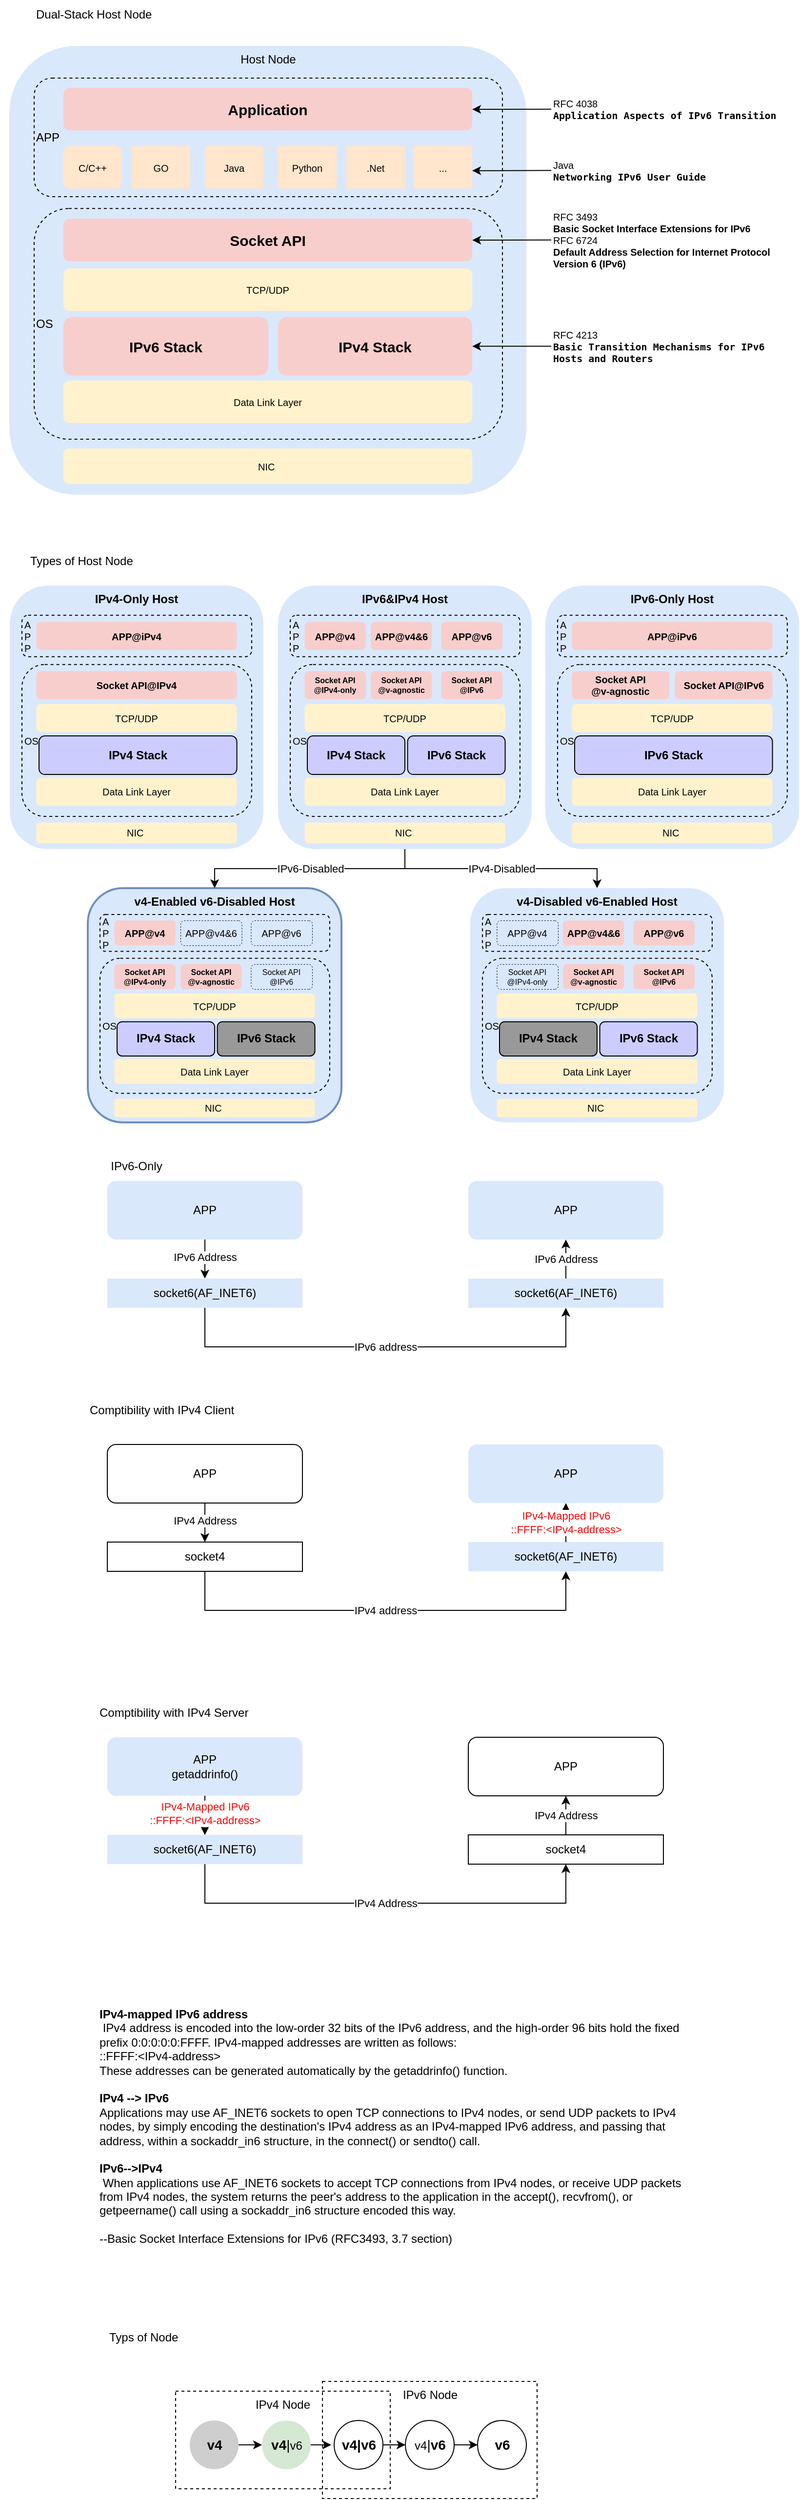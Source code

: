 <mxfile version="24.4.4" type="github">
  <diagram name="Page-1" id="rZ_P2kpU1c0gx4y7kV9n">
    <mxGraphModel dx="954" dy="1806" grid="1" gridSize="10" guides="1" tooltips="1" connect="1" arrows="1" fold="1" page="1" pageScale="1" pageWidth="850" pageHeight="600" math="0" shadow="0">
      <root>
        <mxCell id="0" />
        <mxCell id="1" parent="0" />
        <mxCell id="dlzhtvPm7hdMqISR2JqV-16" value="IPv4 Node" style="rounded=0;whiteSpace=wrap;html=1;fillColor=none;align=center;verticalAlign=top;dashed=1;" vertex="1" parent="1">
          <mxGeometry x="190" y="1290" width="220" height="100" as="geometry" />
        </mxCell>
        <mxCell id="dlzhtvPm7hdMqISR2JqV-17" value="IPv6 Node" style="rounded=0;whiteSpace=wrap;html=1;fillColor=none;align=center;verticalAlign=top;dashed=1;" vertex="1" parent="1">
          <mxGeometry x="340.52" y="1280" width="220" height="120" as="geometry" />
        </mxCell>
        <mxCell id="icOcJ5imzF8ybxUpSHXg-141" value="Host Node" style="whiteSpace=wrap;html=1;rounded=0;verticalAlign=top;align=center;strokeColor=none;" parent="1" vertex="1">
          <mxGeometry x="10" y="-1120" width="800" height="480" as="geometry" />
        </mxCell>
        <mxCell id="icOcJ5imzF8ybxUpSHXg-1" value="APP" style="rounded=1;whiteSpace=wrap;html=1;" parent="1" vertex="1">
          <mxGeometry x="120" y="320" width="200" height="60" as="geometry" />
        </mxCell>
        <mxCell id="icOcJ5imzF8ybxUpSHXg-6" value="APP" style="rounded=1;whiteSpace=wrap;html=1;strokeColor=none;fillColor=#dae8fc;" parent="1" vertex="1">
          <mxGeometry x="490" y="320" width="200" height="60" as="geometry" />
        </mxCell>
        <mxCell id="icOcJ5imzF8ybxUpSHXg-8" value="socket6(AF_INET6)" style="rounded=0;whiteSpace=wrap;html=1;strokeColor=none;fillColor=#dae8fc;" parent="1" vertex="1">
          <mxGeometry x="490" y="420" width="200" height="30" as="geometry" />
        </mxCell>
        <mxCell id="icOcJ5imzF8ybxUpSHXg-10" value="IPv4 address" style="endArrow=classic;html=1;rounded=0;exitX=0.5;exitY=1;exitDx=0;exitDy=0;edgeStyle=orthogonalEdgeStyle;entryX=0.5;entryY=1;entryDx=0;entryDy=0;" parent="1" target="icOcJ5imzF8ybxUpSHXg-8" edge="1">
          <mxGeometry width="50" height="50" relative="1" as="geometry">
            <mxPoint x="220" y="450" as="sourcePoint" />
            <mxPoint x="650" y="450" as="targetPoint" />
            <Array as="points">
              <mxPoint x="220" y="490" />
              <mxPoint x="590" y="490" />
            </Array>
          </mxGeometry>
        </mxCell>
        <mxCell id="icOcJ5imzF8ybxUpSHXg-12" value="" style="endArrow=classic;html=1;rounded=0;exitX=0.5;exitY=1;exitDx=0;exitDy=0;" parent="1" source="icOcJ5imzF8ybxUpSHXg-1" edge="1">
          <mxGeometry width="50" height="50" relative="1" as="geometry">
            <mxPoint x="390" y="440" as="sourcePoint" />
            <mxPoint x="220" y="420" as="targetPoint" />
          </mxGeometry>
        </mxCell>
        <mxCell id="icOcJ5imzF8ybxUpSHXg-13" value="IPv4 Address" style="edgeLabel;html=1;align=center;verticalAlign=middle;resizable=0;points=[];" parent="icOcJ5imzF8ybxUpSHXg-12" vertex="1" connectable="0">
          <mxGeometry x="-0.098" relative="1" as="geometry">
            <mxPoint as="offset" />
          </mxGeometry>
        </mxCell>
        <mxCell id="icOcJ5imzF8ybxUpSHXg-14" value="&lt;font data-sider-select-id=&quot;ed5d6f88-564b-4f81-8631-00c8b1efb85c&quot; color=&quot;#ff0000&quot;&gt;IPv4-Mapped IPv6&lt;/font&gt;&lt;div&gt;&lt;font data-sider-select-id=&quot;ed5d6f88-564b-4f81-8631-00c8b1efb85c&quot; color=&quot;#ff0000&quot;&gt;::FFFF:&amp;lt;IPv4-address&amp;gt;&lt;br&gt;&lt;/font&gt;&lt;/div&gt;" style="endArrow=classic;html=1;rounded=0;entryX=0.5;entryY=1;entryDx=0;entryDy=0;exitX=0.5;exitY=0;exitDx=0;exitDy=0;" parent="1" source="icOcJ5imzF8ybxUpSHXg-8" target="icOcJ5imzF8ybxUpSHXg-6" edge="1">
          <mxGeometry width="50" height="50" relative="1" as="geometry">
            <mxPoint x="350" y="520" as="sourcePoint" />
            <mxPoint x="400" y="470" as="targetPoint" />
          </mxGeometry>
        </mxCell>
        <mxCell id="icOcJ5imzF8ybxUpSHXg-57" value="socket4" style="rounded=0;whiteSpace=wrap;html=1;" parent="1" vertex="1">
          <mxGeometry x="120" y="420" width="200" height="30" as="geometry" />
        </mxCell>
        <mxCell id="icOcJ5imzF8ybxUpSHXg-58" value="APP" style="rounded=1;whiteSpace=wrap;html=1;fillColor=#dae8fc;strokeColor=none;" parent="1" vertex="1">
          <mxGeometry x="120" y="50" width="200" height="60" as="geometry" />
        </mxCell>
        <mxCell id="icOcJ5imzF8ybxUpSHXg-59" value="APP" style="rounded=1;whiteSpace=wrap;html=1;fillColor=#dae8fc;strokeColor=none;" parent="1" vertex="1">
          <mxGeometry x="490" y="50" width="200" height="60" as="geometry" />
        </mxCell>
        <mxCell id="icOcJ5imzF8ybxUpSHXg-60" value="socket6(AF_INET6)" style="rounded=0;whiteSpace=wrap;html=1;fillColor=#dae8fc;strokeColor=none;" parent="1" vertex="1">
          <mxGeometry x="490" y="150" width="200" height="30" as="geometry" />
        </mxCell>
        <mxCell id="icOcJ5imzF8ybxUpSHXg-61" value="IPv6 address" style="endArrow=classic;html=1;rounded=0;exitX=0.5;exitY=1;exitDx=0;exitDy=0;edgeStyle=orthogonalEdgeStyle;entryX=0.5;entryY=1;entryDx=0;entryDy=0;" parent="1" target="icOcJ5imzF8ybxUpSHXg-60" edge="1">
          <mxGeometry width="50" height="50" relative="1" as="geometry">
            <mxPoint x="220" y="180" as="sourcePoint" />
            <mxPoint x="650" y="180" as="targetPoint" />
            <Array as="points">
              <mxPoint x="220" y="220" />
              <mxPoint x="590" y="220" />
            </Array>
          </mxGeometry>
        </mxCell>
        <mxCell id="icOcJ5imzF8ybxUpSHXg-62" value="" style="endArrow=classic;html=1;rounded=0;exitX=0.5;exitY=1;exitDx=0;exitDy=0;" parent="1" source="icOcJ5imzF8ybxUpSHXg-58" edge="1">
          <mxGeometry width="50" height="50" relative="1" as="geometry">
            <mxPoint x="390" y="170" as="sourcePoint" />
            <mxPoint x="220" y="150" as="targetPoint" />
          </mxGeometry>
        </mxCell>
        <mxCell id="icOcJ5imzF8ybxUpSHXg-63" value="IPv6 Address" style="edgeLabel;html=1;align=center;verticalAlign=middle;resizable=0;points=[];" parent="icOcJ5imzF8ybxUpSHXg-62" vertex="1" connectable="0">
          <mxGeometry x="-0.098" relative="1" as="geometry">
            <mxPoint as="offset" />
          </mxGeometry>
        </mxCell>
        <mxCell id="icOcJ5imzF8ybxUpSHXg-64" value="IPv6 Address" style="endArrow=classic;html=1;rounded=0;entryX=0.5;entryY=1;entryDx=0;entryDy=0;exitX=0.5;exitY=0;exitDx=0;exitDy=0;" parent="1" source="icOcJ5imzF8ybxUpSHXg-60" target="icOcJ5imzF8ybxUpSHXg-59" edge="1">
          <mxGeometry width="50" height="50" relative="1" as="geometry">
            <mxPoint x="350" y="250" as="sourcePoint" />
            <mxPoint x="400" y="200" as="targetPoint" />
          </mxGeometry>
        </mxCell>
        <mxCell id="icOcJ5imzF8ybxUpSHXg-65" value="socket6(AF_INET6)" style="rounded=0;whiteSpace=wrap;html=1;fillColor=#dae8fc;strokeColor=none;" parent="1" vertex="1">
          <mxGeometry x="120" y="150" width="200" height="30" as="geometry" />
        </mxCell>
        <mxCell id="icOcJ5imzF8ybxUpSHXg-74" value="" style="edgeStyle=orthogonalEdgeStyle;rounded=0;orthogonalLoop=1;jettySize=auto;html=1;" parent="1" source="icOcJ5imzF8ybxUpSHXg-66" target="icOcJ5imzF8ybxUpSHXg-73" edge="1">
          <mxGeometry relative="1" as="geometry" />
        </mxCell>
        <mxCell id="icOcJ5imzF8ybxUpSHXg-66" value="APP&lt;div&gt;getaddrinfo()&lt;/div&gt;" style="rounded=1;whiteSpace=wrap;html=1;strokeColor=none;fillColor=#dae8fc;" parent="1" vertex="1">
          <mxGeometry x="120" y="620" width="200" height="60" as="geometry" />
        </mxCell>
        <mxCell id="icOcJ5imzF8ybxUpSHXg-67" value="APP" style="rounded=1;whiteSpace=wrap;html=1;" parent="1" vertex="1">
          <mxGeometry x="490" y="620" width="200" height="60" as="geometry" />
        </mxCell>
        <mxCell id="icOcJ5imzF8ybxUpSHXg-68" value="socket4" style="rounded=0;whiteSpace=wrap;html=1;" parent="1" vertex="1">
          <mxGeometry x="490" y="720" width="200" height="30" as="geometry" />
        </mxCell>
        <mxCell id="icOcJ5imzF8ybxUpSHXg-69" value="IPv4 Address" style="endArrow=classic;html=1;rounded=0;exitX=0.5;exitY=1;exitDx=0;exitDy=0;edgeStyle=orthogonalEdgeStyle;entryX=0.5;entryY=1;entryDx=0;entryDy=0;" parent="1" target="icOcJ5imzF8ybxUpSHXg-68" edge="1">
          <mxGeometry width="50" height="50" relative="1" as="geometry">
            <mxPoint x="220" y="750" as="sourcePoint" />
            <mxPoint x="650" y="750" as="targetPoint" />
            <Array as="points">
              <mxPoint x="220" y="790" />
              <mxPoint x="590" y="790" />
            </Array>
          </mxGeometry>
        </mxCell>
        <mxCell id="icOcJ5imzF8ybxUpSHXg-70" value="" style="endArrow=classic;html=1;rounded=0;exitX=0.5;exitY=1;exitDx=0;exitDy=0;" parent="1" source="icOcJ5imzF8ybxUpSHXg-66" edge="1">
          <mxGeometry width="50" height="50" relative="1" as="geometry">
            <mxPoint x="390" y="740" as="sourcePoint" />
            <mxPoint x="220" y="720" as="targetPoint" />
          </mxGeometry>
        </mxCell>
        <mxCell id="icOcJ5imzF8ybxUpSHXg-71" value="&lt;font data-sider-select-id=&quot;ed5d6f88-564b-4f81-8631-00c8b1efb85c&quot; color=&quot;#ff0000&quot;&gt;IPv4-Mapped IPv6&lt;/font&gt;&lt;div&gt;&lt;font data-sider-select-id=&quot;ed5d6f88-564b-4f81-8631-00c8b1efb85c&quot; color=&quot;#ff0000&quot;&gt;::FFFF:&amp;lt;IPv4-address&amp;gt;&lt;/font&gt;&lt;/div&gt;" style="edgeLabel;html=1;align=center;verticalAlign=middle;resizable=0;points=[];" parent="icOcJ5imzF8ybxUpSHXg-70" vertex="1" connectable="0">
          <mxGeometry x="-0.098" relative="1" as="geometry">
            <mxPoint as="offset" />
          </mxGeometry>
        </mxCell>
        <mxCell id="icOcJ5imzF8ybxUpSHXg-72" value="IPv4 Address" style="endArrow=classic;html=1;rounded=0;entryX=0.5;entryY=1;entryDx=0;entryDy=0;exitX=0.5;exitY=0;exitDx=0;exitDy=0;" parent="1" source="icOcJ5imzF8ybxUpSHXg-68" target="icOcJ5imzF8ybxUpSHXg-67" edge="1">
          <mxGeometry width="50" height="50" relative="1" as="geometry">
            <mxPoint x="350" y="820" as="sourcePoint" />
            <mxPoint x="400" y="770" as="targetPoint" />
          </mxGeometry>
        </mxCell>
        <mxCell id="icOcJ5imzF8ybxUpSHXg-73" value="socket6(AF_INET6)" style="rounded=0;whiteSpace=wrap;html=1;strokeColor=none;fillColor=#dae8fc;" parent="1" vertex="1">
          <mxGeometry x="120" y="720" width="200" height="30" as="geometry" />
        </mxCell>
        <mxCell id="icOcJ5imzF8ybxUpSHXg-75" value="Dual-Stack Host Node" style="text;html=1;align=left;verticalAlign=middle;whiteSpace=wrap;rounded=0;" parent="1" vertex="1">
          <mxGeometry x="45" y="-1160" width="235" height="30" as="geometry" />
        </mxCell>
        <mxCell id="icOcJ5imzF8ybxUpSHXg-76" value="Comptibility with IPv4 Client" style="text;html=1;align=left;verticalAlign=middle;whiteSpace=wrap;rounded=0;" parent="1" vertex="1">
          <mxGeometry x="100" y="270" width="240" height="30" as="geometry" />
        </mxCell>
        <mxCell id="icOcJ5imzF8ybxUpSHXg-77" value="IPv6-Only" style="text;html=1;align=center;verticalAlign=middle;whiteSpace=wrap;rounded=0;" parent="1" vertex="1">
          <mxGeometry x="120" y="20" width="60" height="30" as="geometry" />
        </mxCell>
        <mxCell id="icOcJ5imzF8ybxUpSHXg-79" value="Comptibility with IPv4 Server" style="text;html=1;align=left;verticalAlign=middle;whiteSpace=wrap;rounded=0;" parent="1" vertex="1">
          <mxGeometry x="110" y="580" width="240" height="30" as="geometry" />
        </mxCell>
        <mxCell id="icOcJ5imzF8ybxUpSHXg-80" value="&lt;b data-sider-select-id=&quot;4dd214a8-5db6-41d3-b710-cdda6e6183cf&quot;&gt;IPv4-mapped IPv6 address&lt;/b&gt;&lt;div data-sider-select-id=&quot;9b86270d-a50b-4bd0-8c5a-72402ec19036&quot;&gt;&amp;nbsp;IPv4 address is encoded into the low-order 32 bits of the IPv6 address, and the high-order 96 bits hold the fixed prefix 0:0:0:0:0:FFFF.  IPv4-mapped addresses are written as follows:&lt;br&gt;      ::FFFF:&amp;lt;IPv4-address&amp;gt;&lt;br&gt;   These addresses can be generated automatically by the getaddrinfo() function.&lt;br&gt;&lt;br&gt;&lt;b data-sider-select-id=&quot;79032d63-1c1d-43e4-9b67-b446f5373edb&quot;&gt;IPv4 --&amp;gt; IPv6&lt;/b&gt;&lt;br data-sider-select-id=&quot;9023410b-1a3b-4cb5-8c9a-3f16db68c0e2&quot;&gt;   Applications may use AF_INET6 sockets to open TCP connections to IPv4 nodes, or send UDP packets to IPv4 nodes, by simply encoding the&amp;nbsp;destination&#39;s IPv4 address as an IPv4-mapped IPv6 address, and passing that address, within a sockaddr_in6 structure, in the connect() or sendto() call.&amp;nbsp;&lt;/div&gt;&lt;div data-sider-select-id=&quot;9b86270d-a50b-4bd0-8c5a-72402ec19036&quot;&gt;&lt;br&gt;&lt;/div&gt;&lt;div data-sider-select-id=&quot;9b86270d-a50b-4bd0-8c5a-72402ec19036&quot;&gt;&lt;b data-sider-select-id=&quot;1e90207f-9b80-478c-bf6e-feb3072ee823&quot;&gt;IPv6--&amp;gt;IPv4&lt;/b&gt;&lt;/div&gt;&lt;div data-sider-select-id=&quot;9b86270d-a50b-4bd0-8c5a-72402ec19036&quot;&gt;&amp;nbsp;When applications use AF_INET6 sockets to accept TCP connections from IPv4 nodes, or receive UDP packets from IPv4 nodes, the system returns the peer&#39;s address to the application in the accept(), recvfrom(), or getpeername() call using a sockaddr_in6 structure encoded this way.&lt;/div&gt;&lt;div data-sider-select-id=&quot;9b86270d-a50b-4bd0-8c5a-72402ec19036&quot;&gt;&lt;br&gt;&lt;/div&gt;&lt;div data-sider-select-id=&quot;9b86270d-a50b-4bd0-8c5a-72402ec19036&quot;&gt;--Basic Socket Interface Extensions for IPv6 (RFC3493, 3.7 section)&lt;/div&gt;" style="text;whiteSpace=wrap;html=1;" parent="1" vertex="1">
          <mxGeometry x="110" y="890" width="610" height="280" as="geometry" />
        </mxCell>
        <mxCell id="icOcJ5imzF8ybxUpSHXg-117" value="Host Node" style="whiteSpace=wrap;html=1;rounded=1;fillColor=#dae8fc;strokeColor=none;verticalAlign=top;align=center;" parent="1" vertex="1">
          <mxGeometry x="19.52" y="-1113" width="530" height="460" as="geometry" />
        </mxCell>
        <mxCell id="icOcJ5imzF8ybxUpSHXg-118" value="APP" style="whiteSpace=wrap;html=1;rounded=1;fillColor=none;strokeColor=default;verticalAlign=middle;align=left;dashed=1;strokeWidth=1;" parent="1" vertex="1">
          <mxGeometry x="45" y="-1080" width="480" height="121.51" as="geometry" />
        </mxCell>
        <mxCell id="icOcJ5imzF8ybxUpSHXg-119" value="OS" style="whiteSpace=wrap;html=1;rounded=1;fillColor=none;strokeColor=default;verticalAlign=middle;align=left;dashed=1;strokeWidth=1;" parent="1" vertex="1">
          <mxGeometry x="45" y="-946.33" width="480" height="236.33" as="geometry" />
        </mxCell>
        <mxCell id="icOcJ5imzF8ybxUpSHXg-120" value="&lt;div style=&quot;&quot;&gt;&lt;span style=&quot;background-color: initial;&quot;&gt;NIC&amp;nbsp;&lt;/span&gt;&lt;/div&gt;" style="rounded=1;whiteSpace=wrap;html=1;fontSize=10;strokeWidth=1;strokeColor=none;fillColor=#fff2cc;align=center;flipV=0;flipH=1;" parent="1" vertex="1">
          <mxGeometry x="75" y="-700.42" width="419.05" height="36.42" as="geometry" />
        </mxCell>
        <mxCell id="icOcJ5imzF8ybxUpSHXg-121" value="IPv6 Stack" style="rounded=1;whiteSpace=wrap;html=1;fontSize=15;strokeWidth=1;strokeColor=none;fillColor=#f8cecc;fontStyle=1;flipV=1;flipH=1;" parent="1" vertex="1">
          <mxGeometry x="75" y="-835.23" width="210" height="60.04" as="geometry" />
        </mxCell>
        <mxCell id="icOcJ5imzF8ybxUpSHXg-122" value="Data Link Layer" style="rounded=1;whiteSpace=wrap;html=1;fontSize=10;strokeWidth=1;strokeColor=none;fillColor=#fff2cc;align=center;flipV=1;flipH=1;" parent="1" vertex="1">
          <mxGeometry x="75" y="-770.183" width="419.048" height="43.667" as="geometry" />
        </mxCell>
        <mxCell id="icOcJ5imzF8ybxUpSHXg-123" value="TCP/UDP" style="rounded=1;whiteSpace=wrap;html=1;fontSize=10;strokeWidth=1;strokeColor=none;fillColor=#fff2cc;align=center;flipV=1;flipH=1;" parent="1" vertex="1">
          <mxGeometry x="75" y="-885" width="419.048" height="43.667" as="geometry" />
        </mxCell>
        <mxCell id="icOcJ5imzF8ybxUpSHXg-124" value="Socket API" style="rounded=1;whiteSpace=wrap;html=1;fontSize=15;strokeWidth=1;strokeColor=none;fillColor=#f8cecc;align=center;fontStyle=1;flipV=1;flipH=1;" parent="1" vertex="1">
          <mxGeometry x="75" y="-936" width="419.048" height="43.667" as="geometry" />
        </mxCell>
        <mxCell id="icOcJ5imzF8ybxUpSHXg-125" value="C/C++" style="rounded=1;whiteSpace=wrap;html=1;fontSize=10;strokeWidth=1;strokeColor=none;fillColor=#ffe6cc;align=center;flipV=0;flipH=1;" parent="1" vertex="1">
          <mxGeometry x="75" y="-1010.33" width="60" height="43.67" as="geometry" />
        </mxCell>
        <mxCell id="icOcJ5imzF8ybxUpSHXg-126" value="GO" style="rounded=1;whiteSpace=wrap;html=1;fontSize=10;strokeWidth=1;strokeColor=none;fillColor=#ffe6cc;align=center;arcSize=0;" parent="1" vertex="1">
          <mxGeometry x="145" y="-1010.33" width="60" height="43.67" as="geometry" />
        </mxCell>
        <mxCell id="icOcJ5imzF8ybxUpSHXg-127" value="Java" style="rounded=1;whiteSpace=wrap;html=1;fontSize=10;strokeWidth=1;strokeColor=none;fillColor=#ffe6cc;align=center;arcSize=0;" parent="1" vertex="1">
          <mxGeometry x="220" y="-1010.33" width="60" height="43.67" as="geometry" />
        </mxCell>
        <mxCell id="icOcJ5imzF8ybxUpSHXg-128" value="Python" style="rounded=1;whiteSpace=wrap;html=1;fontSize=10;strokeWidth=1;strokeColor=none;fillColor=#ffe6cc;align=center;arcSize=0;" parent="1" vertex="1">
          <mxGeometry x="295" y="-1010.33" width="60" height="43.67" as="geometry" />
        </mxCell>
        <mxCell id="icOcJ5imzF8ybxUpSHXg-129" value=".Net" style="rounded=1;whiteSpace=wrap;html=1;fontSize=10;strokeWidth=1;strokeColor=none;fillColor=#ffe6cc;align=center;arcSize=0;" parent="1" vertex="1">
          <mxGeometry x="365" y="-1010.33" width="60" height="43.67" as="geometry" />
        </mxCell>
        <mxCell id="icOcJ5imzF8ybxUpSHXg-130" value="..." style="rounded=1;whiteSpace=wrap;html=1;fontSize=10;strokeWidth=1;strokeColor=none;fillColor=#ffe6cc;align=center;arcSize=0;" parent="1" vertex="1">
          <mxGeometry x="434.05" y="-1010.33" width="60" height="43.67" as="geometry" />
        </mxCell>
        <mxCell id="icOcJ5imzF8ybxUpSHXg-131" value="Application" style="rounded=1;whiteSpace=wrap;html=1;fontSize=15;strokeWidth=1;strokeColor=none;fillColor=#f8cecc;align=center;fontStyle=1;flipV=0;flipH=1;" parent="1" vertex="1">
          <mxGeometry x="75" y="-1070" width="419.048" height="43.667" as="geometry" />
        </mxCell>
        <mxCell id="icOcJ5imzF8ybxUpSHXg-132" value="IPv4 Stack" style="rounded=1;whiteSpace=wrap;html=1;fontSize=15;strokeWidth=1;strokeColor=none;fillColor=#f8cecc;fontStyle=1" parent="1" vertex="1">
          <mxGeometry x="295" y="-835.23" width="199.05" height="60.04" as="geometry" />
        </mxCell>
        <mxCell id="icOcJ5imzF8ybxUpSHXg-133" value="&lt;div data-sider-select-id=&quot;f37c8456-bf8c-4f8a-89ce-bba583378e5a&quot; style=&quot;font-size: 10px;&quot;&gt;RFC 4213&lt;/div&gt;&lt;div style=&quot;font-size: 10px;&quot;&gt;&lt;pre style=&quot;font-size: 10px; margin-top: 0px; margin-bottom: 0px;&quot;&gt;&lt;span style=&quot;display: inline; font-size: 10px; font-weight: bold;&quot; data-sider-select-id=&quot;4874f4fa-2349-4c50-a16f-f6f1220eff90&quot; class=&quot;h1&quot;&gt;Basic Transition Mechanisms for IPv6 &lt;/span&gt;&lt;/pre&gt;&lt;pre style=&quot;font-size: 10px; margin-top: 0px; margin-bottom: 0px;&quot;&gt;&lt;span style=&quot;display: inline; font-size: 10px; font-weight: bold;&quot; data-sider-select-id=&quot;4874f4fa-2349-4c50-a16f-f6f1220eff90&quot; class=&quot;h1&quot;&gt;Hosts and Routers&lt;/span&gt;&lt;/pre&gt;&lt;/div&gt;" style="text;html=1;align=left;verticalAlign=middle;rounded=0;fontSize=10;whiteSpace=wrap;" parent="1" vertex="1">
          <mxGeometry x="575" y="-830.21" width="220" height="50" as="geometry" />
        </mxCell>
        <mxCell id="icOcJ5imzF8ybxUpSHXg-134" value="" style="endArrow=classic;html=1;rounded=0;exitX=0;exitY=0.5;exitDx=0;exitDy=0;entryX=1;entryY=0.5;entryDx=0;entryDy=0;" parent="1" source="icOcJ5imzF8ybxUpSHXg-133" target="icOcJ5imzF8ybxUpSHXg-132" edge="1">
          <mxGeometry width="50" height="50" relative="1" as="geometry">
            <mxPoint x="385" y="-930" as="sourcePoint" />
            <mxPoint x="435" y="-980" as="targetPoint" />
          </mxGeometry>
        </mxCell>
        <mxCell id="icOcJ5imzF8ybxUpSHXg-135" value="&lt;div data-sider-select-id=&quot;10d36287-2a77-4f72-8a60-e9d3261a410f&quot; style=&quot;font-size: 10px;&quot;&gt;RFC 3493&lt;/div&gt;&lt;div data-sider-select-id=&quot;10d36287-2a77-4f72-8a60-e9d3261a410f&quot; style=&quot;&quot;&gt;&lt;b&gt;Basic Socket Interface Extensions for IPv6&lt;/b&gt;&lt;br&gt;&lt;/div&gt;&lt;div data-sider-select-id=&quot;10d36287-2a77-4f72-8a60-e9d3261a410f&quot; style=&quot;&quot;&gt;RFC 6724&amp;nbsp;&lt;/div&gt;&lt;div data-sider-select-id=&quot;10d36287-2a77-4f72-8a60-e9d3261a410f&quot; style=&quot;&quot;&gt;&lt;b data-sider-select-id=&quot;2b95129f-3061-4639-8080-8fa92e2fb9ad&quot;&gt;Default Address Selection for Internet Protocol Version 6 (IPv6)&lt;/b&gt;&lt;br&gt;&lt;/div&gt;" style="text;html=1;align=left;verticalAlign=middle;whiteSpace=wrap;rounded=0;fontSize=10;" parent="1" vertex="1">
          <mxGeometry x="575.05" y="-939.17" width="239.95" height="50" as="geometry" />
        </mxCell>
        <mxCell id="icOcJ5imzF8ybxUpSHXg-136" value="" style="endArrow=classic;html=1;rounded=0;exitX=0;exitY=0.5;exitDx=0;exitDy=0;entryX=1;entryY=0.5;entryDx=0;entryDy=0;" parent="1" source="icOcJ5imzF8ybxUpSHXg-135" edge="1">
          <mxGeometry width="50" height="50" relative="1" as="geometry">
            <mxPoint x="385.05" y="-1038.96" as="sourcePoint" />
            <mxPoint x="494.05" y="-913.96" as="targetPoint" />
          </mxGeometry>
        </mxCell>
        <mxCell id="icOcJ5imzF8ybxUpSHXg-137" value="&lt;div data-sider-select-id=&quot;c3250534-daea-4c97-89fa-9fc5328a1eec&quot; style=&quot;font-size: 10px;&quot;&gt;RFC 4038&lt;/div&gt;&lt;div style=&quot;font-size: 10px;&quot;&gt;&lt;pre style=&quot;font-size: 10px; margin-top: 0px; margin-bottom: 0px;&quot;&gt;&lt;span style=&quot;display: inline; font-size: 10px; font-weight: bold;&quot; data-sider-select-id=&quot;4874f4fa-2349-4c50-a16f-f6f1220eff90&quot; class=&quot;h1&quot;&gt;Application Aspects of IPv6 Transition&lt;/span&gt;&lt;/pre&gt;&lt;/div&gt;" style="text;html=1;align=left;verticalAlign=middle;whiteSpace=wrap;rounded=0;fontSize=10;" parent="1" vertex="1">
          <mxGeometry x="575.05" y="-1073.17" width="249.95" height="50" as="geometry" />
        </mxCell>
        <mxCell id="icOcJ5imzF8ybxUpSHXg-138" value="" style="endArrow=classic;html=1;rounded=0;exitX=0;exitY=0.5;exitDx=0;exitDy=0;entryX=1;entryY=0.5;entryDx=0;entryDy=0;" parent="1" source="icOcJ5imzF8ybxUpSHXg-137" edge="1">
          <mxGeometry width="50" height="50" relative="1" as="geometry">
            <mxPoint x="385.05" y="-1172.96" as="sourcePoint" />
            <mxPoint x="494.05" y="-1047.96" as="targetPoint" />
          </mxGeometry>
        </mxCell>
        <mxCell id="icOcJ5imzF8ybxUpSHXg-139" value="&lt;div data-sider-select-id=&quot;c3250534-daea-4c97-89fa-9fc5328a1eec&quot; style=&quot;font-size: 10px;&quot;&gt;Java&lt;/div&gt;&lt;div style=&quot;&quot;&gt;&lt;pre style=&quot;margin-top: 0px; margin-bottom: 0px;&quot;&gt;&lt;b&gt;Networking IPv6 User Guide&lt;/b&gt;&lt;br&gt;&lt;/pre&gt;&lt;/div&gt;" style="text;html=1;align=left;verticalAlign=middle;whiteSpace=wrap;rounded=0;fontSize=10;" parent="1" vertex="1">
          <mxGeometry x="575.05" y="-1010.33" width="249.95" height="50" as="geometry" />
        </mxCell>
        <mxCell id="icOcJ5imzF8ybxUpSHXg-140" value="" style="endArrow=classic;html=1;rounded=0;exitX=0;exitY=0.5;exitDx=0;exitDy=0;entryX=1;entryY=0.5;entryDx=0;entryDy=0;" parent="1" source="icOcJ5imzF8ybxUpSHXg-139" edge="1">
          <mxGeometry width="50" height="50" relative="1" as="geometry">
            <mxPoint x="385.05" y="-1110.12" as="sourcePoint" />
            <mxPoint x="494.05" y="-985.12" as="targetPoint" />
          </mxGeometry>
        </mxCell>
        <mxCell id="icOcJ5imzF8ybxUpSHXg-164" value="Types of Host Node" style="text;html=1;align=left;verticalAlign=middle;whiteSpace=wrap;rounded=0;" parent="1" vertex="1">
          <mxGeometry x="39" y="-600" width="235" height="30" as="geometry" />
        </mxCell>
        <mxCell id="icOcJ5imzF8ybxUpSHXg-198" value="" style="group" parent="1" vertex="1" connectable="0">
          <mxGeometry x="20" y="-560" width="260" height="270" as="geometry" />
        </mxCell>
        <mxCell id="icOcJ5imzF8ybxUpSHXg-143" value="&lt;b data-sider-select-id=&quot;4e01c90e-6b11-47b0-8642-78d44220d1ec&quot;&gt;&lt;font data-sider-select-id=&quot;ec900853-b40b-40f5-91e5-687ccb63317a&quot; style=&quot;font-size: 12px;&quot;&gt;IPv4-Only Host&lt;/font&gt;&lt;/b&gt;" style="whiteSpace=wrap;html=1;rounded=1;fillColor=#dae8fc;strokeColor=none;verticalAlign=top;align=center;fontSize=10;container=0;" parent="icOcJ5imzF8ybxUpSHXg-198" vertex="1">
          <mxGeometry width="260" height="270" as="geometry" />
        </mxCell>
        <mxCell id="icOcJ5imzF8ybxUpSHXg-144" value="A&lt;div&gt;P&lt;div&gt;P&lt;/div&gt;&lt;/div&gt;" style="whiteSpace=wrap;html=1;rounded=1;fillColor=none;strokeColor=default;verticalAlign=middle;align=left;dashed=1;strokeWidth=1;fontSize=10;container=0;" parent="icOcJ5imzF8ybxUpSHXg-198" vertex="1">
          <mxGeometry x="12.5" y="30.341" width="235.472" height="42.482" as="geometry" />
        </mxCell>
        <mxCell id="icOcJ5imzF8ybxUpSHXg-145" value="OS" style="whiteSpace=wrap;html=1;rounded=1;fillColor=none;strokeColor=default;verticalAlign=middle;align=left;dashed=1;strokeWidth=1;fontSize=10;container=0;" parent="icOcJ5imzF8ybxUpSHXg-198" vertex="1">
          <mxGeometry x="12.5" y="80.831" width="235.472" height="155.632" as="geometry" />
        </mxCell>
        <mxCell id="icOcJ5imzF8ybxUpSHXg-146" value="&lt;div style=&quot;font-size: 10px;&quot;&gt;&lt;span style=&quot;background-color: initial; font-size: 10px;&quot;&gt;NIC&amp;nbsp;&lt;/span&gt;&lt;/div&gt;" style="rounded=1;whiteSpace=wrap;html=1;fontSize=10;strokeWidth=1;strokeColor=none;fillColor=#fff2cc;align=center;flipV=0;flipH=1;container=0;" parent="icOcJ5imzF8ybxUpSHXg-198" vertex="1">
          <mxGeometry x="27.22" y="242.77" width="205.57" height="21.23" as="geometry" />
        </mxCell>
        <mxCell id="icOcJ5imzF8ybxUpSHXg-148" value="Data Link Layer" style="rounded=1;whiteSpace=wrap;html=1;fontSize=10;strokeWidth=1;strokeColor=none;fillColor=#fff2cc;align=center;flipV=1;flipH=1;container=0;" parent="icOcJ5imzF8ybxUpSHXg-198" vertex="1">
          <mxGeometry x="27.217" y="196.83" width="205.571" height="28.756" as="geometry" />
        </mxCell>
        <mxCell id="icOcJ5imzF8ybxUpSHXg-149" value="TCP/UDP" style="rounded=1;whiteSpace=wrap;html=1;fontSize=10;strokeWidth=1;strokeColor=none;fillColor=#fff2cc;align=center;flipV=1;flipH=1;container=0;" parent="icOcJ5imzF8ybxUpSHXg-198" vertex="1">
          <mxGeometry x="27.217" y="121.22" width="205.571" height="28.756" as="geometry" />
        </mxCell>
        <mxCell id="icOcJ5imzF8ybxUpSHXg-150" value="Socket API@IPv4" style="rounded=1;whiteSpace=wrap;html=1;fontSize=10;strokeWidth=1;strokeColor=none;fillColor=#f8cecc;align=center;fontStyle=1;flipV=1;flipH=1;container=0;" parent="icOcJ5imzF8ybxUpSHXg-198" vertex="1">
          <mxGeometry x="27.217" y="87.634" width="205.571" height="28.756" as="geometry" />
        </mxCell>
        <mxCell id="icOcJ5imzF8ybxUpSHXg-157" value="APP@iPv4" style="rounded=1;whiteSpace=wrap;html=1;fontSize=10;strokeWidth=1;strokeColor=none;fillColor=#f8cecc;align=center;fontStyle=1;flipV=0;flipH=1;container=0;" parent="icOcJ5imzF8ybxUpSHXg-198" vertex="1">
          <mxGeometry x="27.217" y="37.203" width="205.571" height="28.756" as="geometry" />
        </mxCell>
        <mxCell id="icOcJ5imzF8ybxUpSHXg-158" value="IPv4 Stack" style="rounded=1;whiteSpace=wrap;html=1;fontSize=12;strokeWidth=1;strokeColor=default;fillColor=#CCCCFF;fontStyle=1;container=0;" parent="icOcJ5imzF8ybxUpSHXg-198" vertex="1">
          <mxGeometry x="30" y="153.99" width="202.79" height="39.54" as="geometry" />
        </mxCell>
        <mxCell id="icOcJ5imzF8ybxUpSHXg-204" value="" style="group" parent="1" vertex="1" connectable="0">
          <mxGeometry x="569" y="-560" width="260" height="270" as="geometry" />
        </mxCell>
        <mxCell id="icOcJ5imzF8ybxUpSHXg-205" value="&lt;b data-sider-select-id=&quot;4e01c90e-6b11-47b0-8642-78d44220d1ec&quot;&gt;&lt;font data-sider-select-id=&quot;ec900853-b40b-40f5-91e5-687ccb63317a&quot; style=&quot;font-size: 12px;&quot;&gt;IPv6-Only Host&lt;/font&gt;&lt;/b&gt;" style="whiteSpace=wrap;html=1;rounded=1;fillColor=#dae8fc;strokeColor=none;verticalAlign=top;align=center;fontSize=10;container=0;" parent="icOcJ5imzF8ybxUpSHXg-204" vertex="1">
          <mxGeometry width="260" height="270" as="geometry" />
        </mxCell>
        <mxCell id="icOcJ5imzF8ybxUpSHXg-206" value="A&lt;div&gt;P&lt;div&gt;P&lt;/div&gt;&lt;/div&gt;" style="whiteSpace=wrap;html=1;rounded=1;fillColor=none;strokeColor=default;verticalAlign=middle;align=left;dashed=1;strokeWidth=1;fontSize=10;container=0;" parent="icOcJ5imzF8ybxUpSHXg-204" vertex="1">
          <mxGeometry x="12.5" y="30.341" width="235.472" height="42.482" as="geometry" />
        </mxCell>
        <mxCell id="icOcJ5imzF8ybxUpSHXg-207" value="OS" style="whiteSpace=wrap;html=1;rounded=1;fillColor=none;strokeColor=default;verticalAlign=middle;align=left;dashed=1;strokeWidth=1;fontSize=10;container=0;" parent="icOcJ5imzF8ybxUpSHXg-204" vertex="1">
          <mxGeometry x="12.5" y="80.831" width="235.472" height="155.632" as="geometry" />
        </mxCell>
        <mxCell id="icOcJ5imzF8ybxUpSHXg-208" value="&lt;div style=&quot;font-size: 10px;&quot;&gt;&lt;span style=&quot;background-color: initial; font-size: 10px;&quot;&gt;NIC&amp;nbsp;&lt;/span&gt;&lt;/div&gt;" style="rounded=1;whiteSpace=wrap;html=1;fontSize=10;strokeWidth=1;strokeColor=none;fillColor=#fff2cc;align=center;flipV=0;flipH=1;container=0;" parent="icOcJ5imzF8ybxUpSHXg-204" vertex="1">
          <mxGeometry x="27.22" y="242.77" width="205.57" height="21.23" as="geometry" />
        </mxCell>
        <mxCell id="icOcJ5imzF8ybxUpSHXg-209" value="Data Link Layer" style="rounded=1;whiteSpace=wrap;html=1;fontSize=10;strokeWidth=1;strokeColor=none;fillColor=#fff2cc;align=center;flipV=1;flipH=1;container=0;" parent="icOcJ5imzF8ybxUpSHXg-204" vertex="1">
          <mxGeometry x="27.217" y="196.83" width="205.571" height="28.756" as="geometry" />
        </mxCell>
        <mxCell id="icOcJ5imzF8ybxUpSHXg-210" value="TCP/UDP" style="rounded=1;whiteSpace=wrap;html=1;fontSize=10;strokeWidth=1;strokeColor=none;fillColor=#fff2cc;align=center;flipV=1;flipH=1;container=0;" parent="icOcJ5imzF8ybxUpSHXg-204" vertex="1">
          <mxGeometry x="27.217" y="121.22" width="205.571" height="28.756" as="geometry" />
        </mxCell>
        <mxCell id="icOcJ5imzF8ybxUpSHXg-211" value="Socket API&lt;div&gt;@v-agnostic&lt;/div&gt;" style="rounded=1;whiteSpace=wrap;html=1;fontSize=10;strokeWidth=1;strokeColor=none;fillColor=#f8cecc;align=center;fontStyle=1;flipV=1;flipH=1;container=0;" parent="icOcJ5imzF8ybxUpSHXg-204" vertex="1">
          <mxGeometry x="27.217" y="87.634" width="100" height="28.756" as="geometry" />
        </mxCell>
        <mxCell id="icOcJ5imzF8ybxUpSHXg-212" value="APP@iPv6" style="rounded=1;whiteSpace=wrap;html=1;fontSize=10;strokeWidth=1;strokeColor=none;fillColor=#f8cecc;align=center;fontStyle=1;flipV=0;flipH=1;container=0;" parent="icOcJ5imzF8ybxUpSHXg-204" vertex="1">
          <mxGeometry x="27.217" y="37.203" width="205.571" height="28.756" as="geometry" />
        </mxCell>
        <mxCell id="icOcJ5imzF8ybxUpSHXg-213" value="IPv6 Stack" style="rounded=1;whiteSpace=wrap;html=1;fontSize=12;strokeWidth=1;strokeColor=default;fillColor=#CCCCFF;fontStyle=1;container=0;" parent="icOcJ5imzF8ybxUpSHXg-204" vertex="1">
          <mxGeometry x="30" y="153.99" width="202.79" height="39.54" as="geometry" />
        </mxCell>
        <mxCell id="icOcJ5imzF8ybxUpSHXg-216" value="Socket API@IPv6" style="rounded=1;whiteSpace=wrap;html=1;fontSize=10;strokeWidth=1;strokeColor=none;fillColor=#f8cecc;align=center;fontStyle=1;flipV=1;flipH=1;container=0;" parent="icOcJ5imzF8ybxUpSHXg-204" vertex="1">
          <mxGeometry x="132.787" y="87.634" width="100" height="28.756" as="geometry" />
        </mxCell>
        <mxCell id="icOcJ5imzF8ybxUpSHXg-214" value="" style="group" parent="1" vertex="1" connectable="0">
          <mxGeometry x="295" y="-560" width="260" height="270" as="geometry" />
        </mxCell>
        <mxCell id="icOcJ5imzF8ybxUpSHXg-189" value="&lt;b data-sider-select-id=&quot;4e01c90e-6b11-47b0-8642-78d44220d1ec&quot;&gt;&lt;font data-sider-select-id=&quot;ec900853-b40b-40f5-91e5-687ccb63317a&quot; style=&quot;font-size: 12px;&quot;&gt;IPv6&amp;amp;IPv4 Host&lt;/font&gt;&lt;/b&gt;" style="whiteSpace=wrap;html=1;rounded=1;fillColor=#dae8fc;strokeColor=none;verticalAlign=top;align=center;fontSize=10;container=0;" parent="icOcJ5imzF8ybxUpSHXg-214" vertex="1">
          <mxGeometry width="260" height="270" as="geometry" />
        </mxCell>
        <mxCell id="icOcJ5imzF8ybxUpSHXg-190" value="A&lt;div&gt;P&lt;/div&gt;&lt;div&gt;P&lt;/div&gt;" style="whiteSpace=wrap;html=1;rounded=1;fillColor=none;strokeColor=default;verticalAlign=middle;align=left;dashed=1;strokeWidth=1;fontSize=10;container=0;" parent="icOcJ5imzF8ybxUpSHXg-214" vertex="1">
          <mxGeometry x="12.5" y="30.341" width="235.472" height="42.482" as="geometry" />
        </mxCell>
        <mxCell id="icOcJ5imzF8ybxUpSHXg-191" value="OS" style="whiteSpace=wrap;html=1;rounded=1;fillColor=none;strokeColor=default;verticalAlign=middle;align=left;dashed=1;strokeWidth=1;fontSize=10;container=0;" parent="icOcJ5imzF8ybxUpSHXg-214" vertex="1">
          <mxGeometry x="12.5" y="80.831" width="235.472" height="155.632" as="geometry" />
        </mxCell>
        <mxCell id="icOcJ5imzF8ybxUpSHXg-192" value="&lt;div style=&quot;font-size: 10px;&quot;&gt;&lt;span style=&quot;background-color: initial; font-size: 10px;&quot;&gt;NIC&amp;nbsp;&lt;/span&gt;&lt;/div&gt;" style="rounded=1;whiteSpace=wrap;html=1;fontSize=10;strokeWidth=1;strokeColor=none;fillColor=#fff2cc;align=center;flipV=0;flipH=1;container=0;" parent="icOcJ5imzF8ybxUpSHXg-214" vertex="1">
          <mxGeometry x="27.22" y="242.77" width="205.57" height="21.23" as="geometry" />
        </mxCell>
        <mxCell id="icOcJ5imzF8ybxUpSHXg-193" value="Data Link Layer" style="rounded=1;whiteSpace=wrap;html=1;fontSize=10;strokeWidth=1;strokeColor=none;fillColor=#fff2cc;align=center;flipV=1;flipH=1;container=0;" parent="icOcJ5imzF8ybxUpSHXg-214" vertex="1">
          <mxGeometry x="27.217" y="196.83" width="205.571" height="28.756" as="geometry" />
        </mxCell>
        <mxCell id="icOcJ5imzF8ybxUpSHXg-194" value="TCP/UDP" style="rounded=1;whiteSpace=wrap;html=1;fontSize=10;strokeWidth=1;strokeColor=none;fillColor=#fff2cc;align=center;flipV=1;flipH=1;container=0;" parent="icOcJ5imzF8ybxUpSHXg-214" vertex="1">
          <mxGeometry x="27.217" y="121.22" width="205.571" height="28.756" as="geometry" />
        </mxCell>
        <mxCell id="icOcJ5imzF8ybxUpSHXg-195" value="Socket API&lt;div&gt;@IPv4-only&lt;/div&gt;" style="rounded=1;whiteSpace=wrap;html=1;fontSize=8;strokeWidth=1;strokeColor=none;fillColor=#f8cecc;align=center;fontStyle=1;flipV=1;flipH=1;container=0;" parent="icOcJ5imzF8ybxUpSHXg-214" vertex="1">
          <mxGeometry x="27.22" y="87.63" width="62.78" height="28.76" as="geometry" />
        </mxCell>
        <mxCell id="icOcJ5imzF8ybxUpSHXg-196" value="APP@v4" style="rounded=1;whiteSpace=wrap;html=1;fontSize=10;strokeWidth=1;strokeColor=none;fillColor=#f8cecc;align=center;fontStyle=1;flipV=0;flipH=1;container=0;" parent="icOcJ5imzF8ybxUpSHXg-214" vertex="1">
          <mxGeometry x="27.22" y="37.2" width="62.78" height="28.76" as="geometry" />
        </mxCell>
        <mxCell id="icOcJ5imzF8ybxUpSHXg-197" value="IPv4 Stack" style="rounded=1;whiteSpace=wrap;html=1;fontSize=12;strokeWidth=1;strokeColor=default;fillColor=#CCCCFF;fontStyle=1;container=0;" parent="icOcJ5imzF8ybxUpSHXg-214" vertex="1">
          <mxGeometry x="30" y="153.99" width="100" height="39.54" as="geometry" />
        </mxCell>
        <mxCell id="icOcJ5imzF8ybxUpSHXg-200" value="IPv6 Stack" style="rounded=1;whiteSpace=wrap;html=1;fontSize=12;strokeWidth=1;strokeColor=default;fillColor=#CCCCFF;fontStyle=1;container=0;" parent="icOcJ5imzF8ybxUpSHXg-214" vertex="1">
          <mxGeometry x="132.79" y="153.99" width="100" height="39.54" as="geometry" />
        </mxCell>
        <mxCell id="icOcJ5imzF8ybxUpSHXg-201" value="APP@v4&amp;amp;6" style="rounded=1;whiteSpace=wrap;html=1;fontSize=10;strokeWidth=1;strokeColor=none;fillColor=#f8cecc;align=center;fontStyle=1;flipV=0;flipH=1;container=0;" parent="icOcJ5imzF8ybxUpSHXg-214" vertex="1">
          <mxGeometry x="95" y="37.2" width="62.78" height="28.76" as="geometry" />
        </mxCell>
        <mxCell id="icOcJ5imzF8ybxUpSHXg-202" value="APP@v6" style="rounded=1;whiteSpace=wrap;html=1;fontSize=10;strokeWidth=1;strokeColor=none;fillColor=#f8cecc;align=center;fontStyle=1;flipV=0;flipH=1;container=0;" parent="icOcJ5imzF8ybxUpSHXg-214" vertex="1">
          <mxGeometry x="167.22" y="37.2" width="62.78" height="28.76" as="geometry" />
        </mxCell>
        <mxCell id="icOcJ5imzF8ybxUpSHXg-203" value="Socket API&lt;div&gt;@IPv6&lt;/div&gt;" style="rounded=1;whiteSpace=wrap;html=1;fontSize=8;strokeWidth=1;strokeColor=none;fillColor=#f8cecc;align=center;fontStyle=1;flipV=1;flipH=1;container=0;" parent="icOcJ5imzF8ybxUpSHXg-214" vertex="1">
          <mxGeometry x="167.22" y="87.63" width="62.78" height="28.76" as="geometry" />
        </mxCell>
        <mxCell id="icOcJ5imzF8ybxUpSHXg-215" value="Socket API&lt;div&gt;@v-agnostic&lt;/div&gt;" style="rounded=1;whiteSpace=wrap;html=1;fontSize=8;strokeWidth=1;strokeColor=none;fillColor=#f8cecc;align=center;fontStyle=1;flipV=1;flipH=1;container=0;" parent="icOcJ5imzF8ybxUpSHXg-214" vertex="1">
          <mxGeometry x="95" y="87.63" width="62.78" height="28.76" as="geometry" />
        </mxCell>
        <mxCell id="icOcJ5imzF8ybxUpSHXg-217" value="v6-Disabled" style="group" parent="1" vertex="1" connectable="0">
          <mxGeometry x="100" y="-250" width="260" height="240" as="geometry" />
        </mxCell>
        <mxCell id="icOcJ5imzF8ybxUpSHXg-218" value="&lt;b data-sider-select-id=&quot;4e01c90e-6b11-47b0-8642-78d44220d1ec&quot;&gt;&lt;font data-sider-select-id=&quot;ec900853-b40b-40f5-91e5-687ccb63317a&quot; style=&quot;font-size: 12px;&quot;&gt;v4-Enabled v6-Disabled Host&lt;/font&gt;&lt;/b&gt;" style="whiteSpace=wrap;html=1;rounded=1;fillColor=#dae8fc;strokeColor=#6c8ebf;verticalAlign=top;align=center;fontSize=10;container=0;strokeWidth=2;" parent="icOcJ5imzF8ybxUpSHXg-217" vertex="1">
          <mxGeometry width="260" height="240.0" as="geometry" />
        </mxCell>
        <mxCell id="icOcJ5imzF8ybxUpSHXg-219" value="A&lt;div&gt;P&lt;/div&gt;&lt;div&gt;P&lt;/div&gt;" style="whiteSpace=wrap;html=1;rounded=1;fillColor=none;strokeColor=default;verticalAlign=middle;align=left;dashed=1;strokeWidth=1;fontSize=10;container=0;fillStyle=auto;gradientColor=none;gradientDirection=south;" parent="icOcJ5imzF8ybxUpSHXg-217" vertex="1">
          <mxGeometry x="12.5" y="26.97" width="235.472" height="37.762" as="geometry" />
        </mxCell>
        <mxCell id="icOcJ5imzF8ybxUpSHXg-220" value="OS" style="whiteSpace=wrap;html=1;rounded=1;fillColor=none;strokeColor=default;verticalAlign=middle;align=left;dashed=1;strokeWidth=1;fontSize=10;container=0;" parent="icOcJ5imzF8ybxUpSHXg-217" vertex="1">
          <mxGeometry x="12.5" y="71.85" width="235.472" height="138.34" as="geometry" />
        </mxCell>
        <mxCell id="icOcJ5imzF8ybxUpSHXg-221" value="&lt;div style=&quot;font-size: 10px;&quot;&gt;&lt;span style=&quot;background-color: initial; font-size: 10px;&quot;&gt;NIC&amp;nbsp;&lt;/span&gt;&lt;/div&gt;" style="rounded=1;whiteSpace=wrap;html=1;fontSize=10;strokeWidth=1;strokeColor=none;fillColor=#fff2cc;align=center;flipV=0;flipH=1;container=0;" parent="icOcJ5imzF8ybxUpSHXg-217" vertex="1">
          <mxGeometry x="27.22" y="215.796" width="205.57" height="18.871" as="geometry" />
        </mxCell>
        <mxCell id="icOcJ5imzF8ybxUpSHXg-222" value="Data Link Layer" style="rounded=1;whiteSpace=wrap;html=1;fontSize=10;strokeWidth=1;strokeColor=none;fillColor=#fff2cc;align=center;flipV=1;flipH=1;container=0;" parent="icOcJ5imzF8ybxUpSHXg-217" vertex="1">
          <mxGeometry x="27.217" y="174.96" width="205.571" height="25.561" as="geometry" />
        </mxCell>
        <mxCell id="icOcJ5imzF8ybxUpSHXg-223" value="TCP/UDP" style="rounded=1;whiteSpace=wrap;html=1;fontSize=10;strokeWidth=1;strokeColor=none;fillColor=#fff2cc;align=center;flipV=1;flipH=1;container=0;" parent="icOcJ5imzF8ybxUpSHXg-217" vertex="1">
          <mxGeometry x="27.217" y="107.751" width="205.571" height="25.561" as="geometry" />
        </mxCell>
        <mxCell id="icOcJ5imzF8ybxUpSHXg-224" value="Socket API&lt;div&gt;@IPv4-only&lt;/div&gt;" style="rounded=1;whiteSpace=wrap;html=1;fontSize=8;strokeWidth=1;strokeColor=none;fillColor=#f8cecc;align=center;fontStyle=1;flipV=1;flipH=1;container=0;" parent="icOcJ5imzF8ybxUpSHXg-217" vertex="1">
          <mxGeometry x="27.22" y="77.893" width="62.78" height="25.564" as="geometry" />
        </mxCell>
        <mxCell id="icOcJ5imzF8ybxUpSHXg-225" value="APP@v4" style="rounded=1;whiteSpace=wrap;html=1;fontSize=10;strokeWidth=1;strokeColor=none;fillColor=#f8cecc;align=center;fontStyle=1;flipV=0;flipH=1;container=0;" parent="icOcJ5imzF8ybxUpSHXg-217" vertex="1">
          <mxGeometry x="27.22" y="33.067" width="62.78" height="25.564" as="geometry" />
        </mxCell>
        <mxCell id="icOcJ5imzF8ybxUpSHXg-226" value="IPv4 Stack" style="rounded=1;whiteSpace=wrap;html=1;fontSize=12;strokeWidth=1;strokeColor=default;fillColor=#CCCCFF;fontStyle=1;container=0;" parent="icOcJ5imzF8ybxUpSHXg-217" vertex="1">
          <mxGeometry x="30" y="136.88" width="100" height="35.147" as="geometry" />
        </mxCell>
        <mxCell id="icOcJ5imzF8ybxUpSHXg-227" value="IPv6 Stack" style="rounded=1;whiteSpace=wrap;html=1;fontSize=12;strokeWidth=1;strokeColor=default;fillColor=#999999;fontStyle=1;container=0;" parent="icOcJ5imzF8ybxUpSHXg-217" vertex="1">
          <mxGeometry x="132.79" y="136.88" width="100" height="35.147" as="geometry" />
        </mxCell>
        <mxCell id="icOcJ5imzF8ybxUpSHXg-228" value="APP@v4&amp;amp;6" style="rounded=1;whiteSpace=wrap;html=1;fontSize=10;strokeWidth=0.5;strokeColor=default;fillColor=none;align=center;fontStyle=0;flipV=0;flipH=1;container=0;dashed=1;" parent="icOcJ5imzF8ybxUpSHXg-217" vertex="1">
          <mxGeometry x="95" y="33.067" width="62.78" height="25.564" as="geometry" />
        </mxCell>
        <mxCell id="icOcJ5imzF8ybxUpSHXg-229" value="APP@v6" style="rounded=1;whiteSpace=wrap;html=1;fontSize=10;strokeWidth=0.5;strokeColor=default;fillColor=none;align=center;fontStyle=0;flipV=0;flipH=1;container=0;dashed=1;" parent="icOcJ5imzF8ybxUpSHXg-217" vertex="1">
          <mxGeometry x="167.22" y="33.067" width="62.78" height="25.564" as="geometry" />
        </mxCell>
        <mxCell id="icOcJ5imzF8ybxUpSHXg-230" value="Socket API&lt;div&gt;@IPv6&lt;/div&gt;" style="rounded=1;whiteSpace=wrap;html=1;fontSize=8;strokeWidth=0.5;strokeColor=default;fillColor=none;align=center;fontStyle=0;flipV=1;flipH=1;container=0;dashed=1;" parent="icOcJ5imzF8ybxUpSHXg-217" vertex="1">
          <mxGeometry x="167.22" y="77.893" width="62.78" height="25.564" as="geometry" />
        </mxCell>
        <mxCell id="icOcJ5imzF8ybxUpSHXg-231" value="Socket API&lt;div&gt;@v-agnostic&lt;/div&gt;" style="rounded=1;whiteSpace=wrap;html=1;fontSize=8;strokeWidth=1;strokeColor=none;fillColor=#f8cecc;align=center;fontStyle=1;flipV=1;flipH=1;container=0;" parent="icOcJ5imzF8ybxUpSHXg-217" vertex="1">
          <mxGeometry x="95" y="77.893" width="62.78" height="25.564" as="geometry" />
        </mxCell>
        <mxCell id="icOcJ5imzF8ybxUpSHXg-235" value="" style="group" parent="1" vertex="1" connectable="0">
          <mxGeometry x="492" y="-250" width="260" height="240" as="geometry" />
        </mxCell>
        <mxCell id="icOcJ5imzF8ybxUpSHXg-236" value="&lt;b data-sider-select-id=&quot;4e01c90e-6b11-47b0-8642-78d44220d1ec&quot;&gt;&lt;font data-sider-select-id=&quot;ec900853-b40b-40f5-91e5-687ccb63317a&quot; style=&quot;font-size: 12px;&quot;&gt;v4-Disabled v6-Enabled Host&lt;/font&gt;&lt;/b&gt;" style="whiteSpace=wrap;html=1;rounded=1;fillColor=#dae8fc;strokeColor=none;verticalAlign=top;align=center;fontSize=10;container=0;" parent="icOcJ5imzF8ybxUpSHXg-235" vertex="1">
          <mxGeometry width="260" height="240" as="geometry" />
        </mxCell>
        <mxCell id="icOcJ5imzF8ybxUpSHXg-237" value="A&lt;div&gt;P&lt;/div&gt;&lt;div&gt;P&lt;/div&gt;" style="whiteSpace=wrap;html=1;rounded=1;fillColor=none;strokeColor=default;verticalAlign=middle;align=left;dashed=1;strokeWidth=1;fontSize=10;container=0;" parent="icOcJ5imzF8ybxUpSHXg-235" vertex="1">
          <mxGeometry x="12.5" y="26.97" width="235.472" height="37.762" as="geometry" />
        </mxCell>
        <mxCell id="icOcJ5imzF8ybxUpSHXg-238" value="OS" style="whiteSpace=wrap;html=1;rounded=1;fillColor=none;strokeColor=default;verticalAlign=middle;align=left;dashed=1;strokeWidth=1;fontSize=10;container=0;" parent="icOcJ5imzF8ybxUpSHXg-235" vertex="1">
          <mxGeometry x="12.5" y="71.85" width="235.472" height="138.34" as="geometry" />
        </mxCell>
        <mxCell id="icOcJ5imzF8ybxUpSHXg-239" value="&lt;div style=&quot;font-size: 10px;&quot;&gt;&lt;span style=&quot;background-color: initial; font-size: 10px;&quot;&gt;NIC&amp;nbsp;&lt;/span&gt;&lt;/div&gt;" style="rounded=1;whiteSpace=wrap;html=1;fontSize=10;strokeWidth=1;strokeColor=none;fillColor=#fff2cc;align=center;flipV=0;flipH=1;container=0;" parent="icOcJ5imzF8ybxUpSHXg-235" vertex="1">
          <mxGeometry x="27.22" y="215.796" width="205.57" height="18.871" as="geometry" />
        </mxCell>
        <mxCell id="icOcJ5imzF8ybxUpSHXg-240" value="Data Link Layer" style="rounded=1;whiteSpace=wrap;html=1;fontSize=10;strokeWidth=1;strokeColor=none;fillColor=#fff2cc;align=center;flipV=1;flipH=1;container=0;" parent="icOcJ5imzF8ybxUpSHXg-235" vertex="1">
          <mxGeometry x="27.217" y="174.96" width="205.571" height="25.561" as="geometry" />
        </mxCell>
        <mxCell id="icOcJ5imzF8ybxUpSHXg-241" value="TCP/UDP" style="rounded=1;whiteSpace=wrap;html=1;fontSize=10;strokeWidth=1;strokeColor=none;fillColor=#fff2cc;align=center;flipV=1;flipH=1;container=0;" parent="icOcJ5imzF8ybxUpSHXg-235" vertex="1">
          <mxGeometry x="27.217" y="107.751" width="205.571" height="25.561" as="geometry" />
        </mxCell>
        <mxCell id="icOcJ5imzF8ybxUpSHXg-242" value="Socket API&lt;div&gt;@IPv4-only&lt;/div&gt;" style="rounded=1;whiteSpace=wrap;html=1;fontSize=8;strokeWidth=0.5;strokeColor=default;fillColor=none;align=center;fontStyle=0;flipV=1;flipH=1;container=0;dashed=1;perimeterSpacing=0;" parent="icOcJ5imzF8ybxUpSHXg-235" vertex="1">
          <mxGeometry x="27.22" y="77.893" width="62.78" height="25.564" as="geometry" />
        </mxCell>
        <mxCell id="icOcJ5imzF8ybxUpSHXg-243" value="APP@v4" style="rounded=1;whiteSpace=wrap;html=1;fontSize=10;strokeWidth=0.5;strokeColor=default;fillColor=none;align=center;fontStyle=0;flipV=0;flipH=1;container=0;dashed=1;perimeterSpacing=0;" parent="icOcJ5imzF8ybxUpSHXg-235" vertex="1">
          <mxGeometry x="27.22" y="33.067" width="62.78" height="25.564" as="geometry" />
        </mxCell>
        <mxCell id="icOcJ5imzF8ybxUpSHXg-244" value="IPv4 Stack" style="rounded=1;whiteSpace=wrap;html=1;fontSize=12;strokeWidth=1;strokeColor=default;fillColor=#999999;fontStyle=1;container=0;" parent="icOcJ5imzF8ybxUpSHXg-235" vertex="1">
          <mxGeometry x="30" y="136.88" width="100" height="35.147" as="geometry" />
        </mxCell>
        <mxCell id="icOcJ5imzF8ybxUpSHXg-245" value="IPv6 Stack" style="rounded=1;whiteSpace=wrap;html=1;fontSize=12;strokeWidth=1;strokeColor=default;fillColor=#ccccff;fontStyle=1;container=0;" parent="icOcJ5imzF8ybxUpSHXg-235" vertex="1">
          <mxGeometry x="132.79" y="136.88" width="100" height="35.147" as="geometry" />
        </mxCell>
        <mxCell id="icOcJ5imzF8ybxUpSHXg-246" value="APP@v4&amp;amp;6" style="rounded=1;whiteSpace=wrap;html=1;fontSize=10;strokeWidth=1;strokeColor=none;fillColor=#f8cecc;align=center;fontStyle=1;flipV=0;flipH=1;container=0;" parent="icOcJ5imzF8ybxUpSHXg-235" vertex="1">
          <mxGeometry x="95" y="33.067" width="62.78" height="25.564" as="geometry" />
        </mxCell>
        <mxCell id="icOcJ5imzF8ybxUpSHXg-247" value="APP@v6" style="rounded=1;whiteSpace=wrap;html=1;fontSize=10;strokeWidth=1;strokeColor=none;fillColor=#f8cecc;align=center;fontStyle=1;flipV=0;flipH=1;container=0;" parent="icOcJ5imzF8ybxUpSHXg-235" vertex="1">
          <mxGeometry x="167.22" y="33.067" width="62.78" height="25.564" as="geometry" />
        </mxCell>
        <mxCell id="icOcJ5imzF8ybxUpSHXg-248" value="Socket API&lt;div&gt;@IPv6&lt;/div&gt;" style="rounded=1;whiteSpace=wrap;html=1;fontSize=8;strokeWidth=1;strokeColor=none;fillColor=#f8cecc;align=center;fontStyle=1;flipV=1;flipH=1;container=0;" parent="icOcJ5imzF8ybxUpSHXg-235" vertex="1">
          <mxGeometry x="167.22" y="77.893" width="62.78" height="25.564" as="geometry" />
        </mxCell>
        <mxCell id="icOcJ5imzF8ybxUpSHXg-249" value="Socket API&lt;div&gt;@v-agnostic&lt;/div&gt;" style="rounded=1;whiteSpace=wrap;html=1;fontSize=8;strokeWidth=1;strokeColor=none;fillColor=#f8cecc;align=center;fontStyle=1;flipV=1;flipH=1;container=0;" parent="icOcJ5imzF8ybxUpSHXg-235" vertex="1">
          <mxGeometry x="95" y="77.893" width="62.78" height="25.564" as="geometry" />
        </mxCell>
        <mxCell id="icOcJ5imzF8ybxUpSHXg-264" value="IPv6-Disabled" style="endArrow=classic;html=1;rounded=0;exitX=0.5;exitY=1;exitDx=0;exitDy=0;entryX=0.5;entryY=0;entryDx=0;entryDy=0;edgeStyle=orthogonalEdgeStyle;" parent="1" source="icOcJ5imzF8ybxUpSHXg-189" target="icOcJ5imzF8ybxUpSHXg-218" edge="1">
          <mxGeometry width="50" height="50" relative="1" as="geometry">
            <mxPoint x="390" y="-300" as="sourcePoint" />
            <mxPoint x="440" y="-350" as="targetPoint" />
          </mxGeometry>
        </mxCell>
        <mxCell id="icOcJ5imzF8ybxUpSHXg-265" value="IPv4-Disabled" style="endArrow=classic;html=1;rounded=0;exitX=0.5;exitY=1;exitDx=0;exitDy=0;edgeStyle=orthogonalEdgeStyle;" parent="1" source="icOcJ5imzF8ybxUpSHXg-189" target="icOcJ5imzF8ybxUpSHXg-236" edge="1">
          <mxGeometry width="50" height="50" relative="1" as="geometry">
            <mxPoint x="435" y="-280" as="sourcePoint" />
            <mxPoint x="240" y="-240" as="targetPoint" />
          </mxGeometry>
        </mxCell>
        <mxCell id="dlzhtvPm7hdMqISR2JqV-14" value="" style="edgeStyle=orthogonalEdgeStyle;rounded=0;orthogonalLoop=1;jettySize=auto;html=1;entryX=0;entryY=0.5;entryDx=0;entryDy=0;" edge="1" parent="1" source="dlzhtvPm7hdMqISR2JqV-4" target="dlzhtvPm7hdMqISR2JqV-5">
          <mxGeometry relative="1" as="geometry" />
        </mxCell>
        <mxCell id="dlzhtvPm7hdMqISR2JqV-4" value="v4|v6" style="ellipse;whiteSpace=wrap;html=1;aspect=fixed;fontStyle=1;fontSize=14;" vertex="1" parent="1">
          <mxGeometry x="352.52" y="1320" width="50" height="50" as="geometry" />
        </mxCell>
        <mxCell id="dlzhtvPm7hdMqISR2JqV-13" value="" style="edgeStyle=orthogonalEdgeStyle;rounded=0;orthogonalLoop=1;jettySize=auto;html=1;" edge="1" parent="1" source="dlzhtvPm7hdMqISR2JqV-5" target="dlzhtvPm7hdMqISR2JqV-8">
          <mxGeometry relative="1" as="geometry" />
        </mxCell>
        <mxCell id="dlzhtvPm7hdMqISR2JqV-5" value="&lt;span data-sider-select-id=&quot;cdf1d030-5cc9-4a6a-b240-c554f95be9cc&quot; style=&quot;font-weight: normal;&quot;&gt;&lt;font data-sider-select-id=&quot;aafef51d-47f9-4205-8eef-042b19c4a3aa&quot; style=&quot;font-size: 12px;&quot;&gt;v4&lt;/font&gt;&lt;font data-sider-select-id=&quot;aafef51d-47f9-4205-8eef-042b19c4a3aa&quot; style=&quot;font-size: 14px;&quot;&gt;|&lt;/font&gt;&lt;/span&gt;v6" style="ellipse;whiteSpace=wrap;html=1;aspect=fixed;fontStyle=1;fontSize=14;" vertex="1" parent="1">
          <mxGeometry x="425.52" y="1320" width="50" height="50" as="geometry" />
        </mxCell>
        <mxCell id="dlzhtvPm7hdMqISR2JqV-12" value="" style="edgeStyle=orthogonalEdgeStyle;rounded=0;orthogonalLoop=1;jettySize=auto;html=1;" edge="1" parent="1" source="dlzhtvPm7hdMqISR2JqV-6">
          <mxGeometry relative="1" as="geometry">
            <mxPoint x="349.52" y="1345" as="targetPoint" />
          </mxGeometry>
        </mxCell>
        <mxCell id="dlzhtvPm7hdMqISR2JqV-6" value="v4&lt;span data-sider-select-id=&quot;0a293d6d-cc70-4ac5-98b0-ef9be275baa1&quot; style=&quot;font-weight: normal;&quot;&gt;|&lt;font data-sider-select-id=&quot;970bc07d-8117-4769-a301-4302ebbf1766&quot; style=&quot;font-size: 12px;&quot;&gt;v6&lt;/font&gt;&lt;/span&gt;" style="ellipse;whiteSpace=wrap;html=1;aspect=fixed;fontStyle=1;fontSize=14;fillColor=#d5e8d4;strokeColor=none;" vertex="1" parent="1">
          <mxGeometry x="278.52" y="1320" width="50" height="50" as="geometry" />
        </mxCell>
        <mxCell id="dlzhtvPm7hdMqISR2JqV-10" value="" style="edgeStyle=orthogonalEdgeStyle;rounded=0;orthogonalLoop=1;jettySize=auto;html=1;" edge="1" parent="1" source="dlzhtvPm7hdMqISR2JqV-7" target="dlzhtvPm7hdMqISR2JqV-6">
          <mxGeometry relative="1" as="geometry" />
        </mxCell>
        <mxCell id="dlzhtvPm7hdMqISR2JqV-7" value="v4" style="ellipse;whiteSpace=wrap;html=1;aspect=fixed;fontStyle=1;fontSize=14;fillColor=#cecece;strokeColor=none;" vertex="1" parent="1">
          <mxGeometry x="204.52" y="1320" width="50" height="50" as="geometry" />
        </mxCell>
        <mxCell id="dlzhtvPm7hdMqISR2JqV-8" value="v6" style="ellipse;whiteSpace=wrap;html=1;aspect=fixed;fontStyle=1;fontSize=14;" vertex="1" parent="1">
          <mxGeometry x="499.52" y="1320" width="50" height="50" as="geometry" />
        </mxCell>
        <mxCell id="dlzhtvPm7hdMqISR2JqV-18" value="Typs of Node" style="text;html=1;align=left;verticalAlign=middle;whiteSpace=wrap;rounded=0;" vertex="1" parent="1">
          <mxGeometry x="120" y="1220" width="240" height="30" as="geometry" />
        </mxCell>
      </root>
    </mxGraphModel>
  </diagram>
</mxfile>

